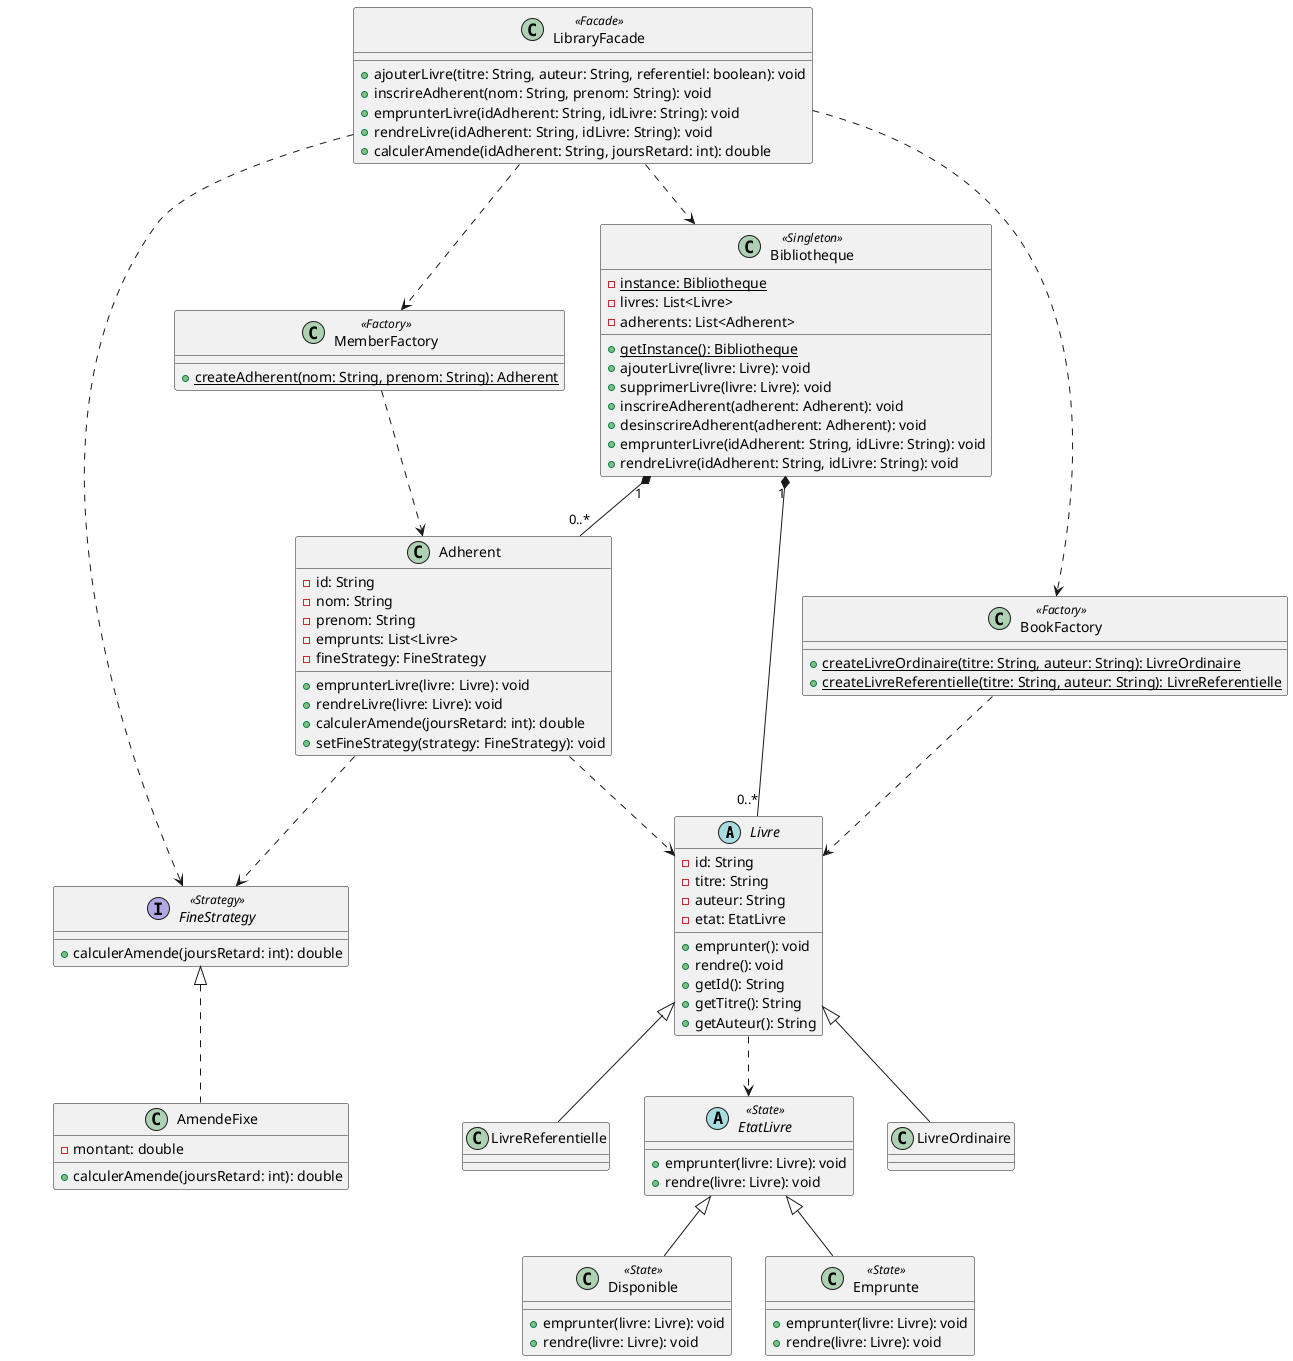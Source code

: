 @startuml
abstract class Livre {
    - id: String
    - titre: String
    - auteur: String
    - etat: EtatLivre
    + emprunter(): void
    + rendre(): void
    + getId(): String
    + getTitre(): String
    + getAuteur(): String
}

class LivreOrdinaire
class LivreReferentielle

abstract class EtatLivre <<State>> {
    + emprunter(livre: Livre): void
    + rendre(livre: Livre): void
}

class Disponible <<State>> {
    + emprunter(livre: Livre): void
    + rendre(livre: Livre): void
}

class Emprunte <<State>> {
    + emprunter(livre: Livre): void
    + rendre(livre: Livre): void
}

interface FineStrategy <<Strategy>> {
    + calculerAmende(joursRetard: int): double
}

class AmendeFixe {
    - montant: double
    + calculerAmende(joursRetard: int): double
}

class Adherent {
    - id: String
    - nom: String
    - prenom: String
    - emprunts: List<Livre>
    - fineStrategy: FineStrategy
    + emprunterLivre(livre: Livre): void
    + rendreLivre(livre: Livre): void
    + calculerAmende(joursRetard: int): double
    + setFineStrategy(strategy: FineStrategy): void
}

class Bibliotheque <<Singleton>> {
    {static} - instance: Bibliotheque
    - livres: List<Livre>
    - adherents: List<Adherent>
    {static} + getInstance(): Bibliotheque
    + ajouterLivre(livre: Livre): void
    + supprimerLivre(livre: Livre): void
    + inscrireAdherent(adherent: Adherent): void
    + desinscrireAdherent(adherent: Adherent): void
    + emprunterLivre(idAdherent: String, idLivre: String): void
    + rendreLivre(idAdherent: String, idLivre: String): void
}

class BookFactory <<Factory>> {
    {static} + createLivreOrdinaire(titre: String, auteur: String): LivreOrdinaire
    {static} + createLivreReferentielle(titre: String, auteur: String): LivreReferentielle
}

class MemberFactory <<Factory>> {
    {static} + createAdherent(nom: String, prenom: String): Adherent
}

class LibraryFacade <<Facade>> {
    + ajouterLivre(titre: String, auteur: String, referentiel: boolean): void
    + inscrireAdherent(nom: String, prenom: String): void
    + emprunterLivre(idAdherent: String, idLivre: String): void
    + rendreLivre(idAdherent: String, idLivre: String): void
    + calculerAmende(idAdherent: String, joursRetard: int): double
}

Livre <|-- LivreOrdinaire
Livre <|-- LivreReferentielle

EtatLivre <|-- Disponible
EtatLivre <|-- Emprunte

FineStrategy <|.. AmendeFixe

Bibliotheque "1" *-- "0..*" Livre
Bibliotheque "1" *-- "0..*" Adherent

LibraryFacade ..> Bibliotheque
LibraryFacade ..> BookFactory
LibraryFacade ..> MemberFactory
LibraryFacade ..> FineStrategy

BookFactory ..> Livre
MemberFactory ..> Adherent

Livre ..> EtatLivre
Adherent ..> Livre
Adherent ..> FineStrategy

@enduml
